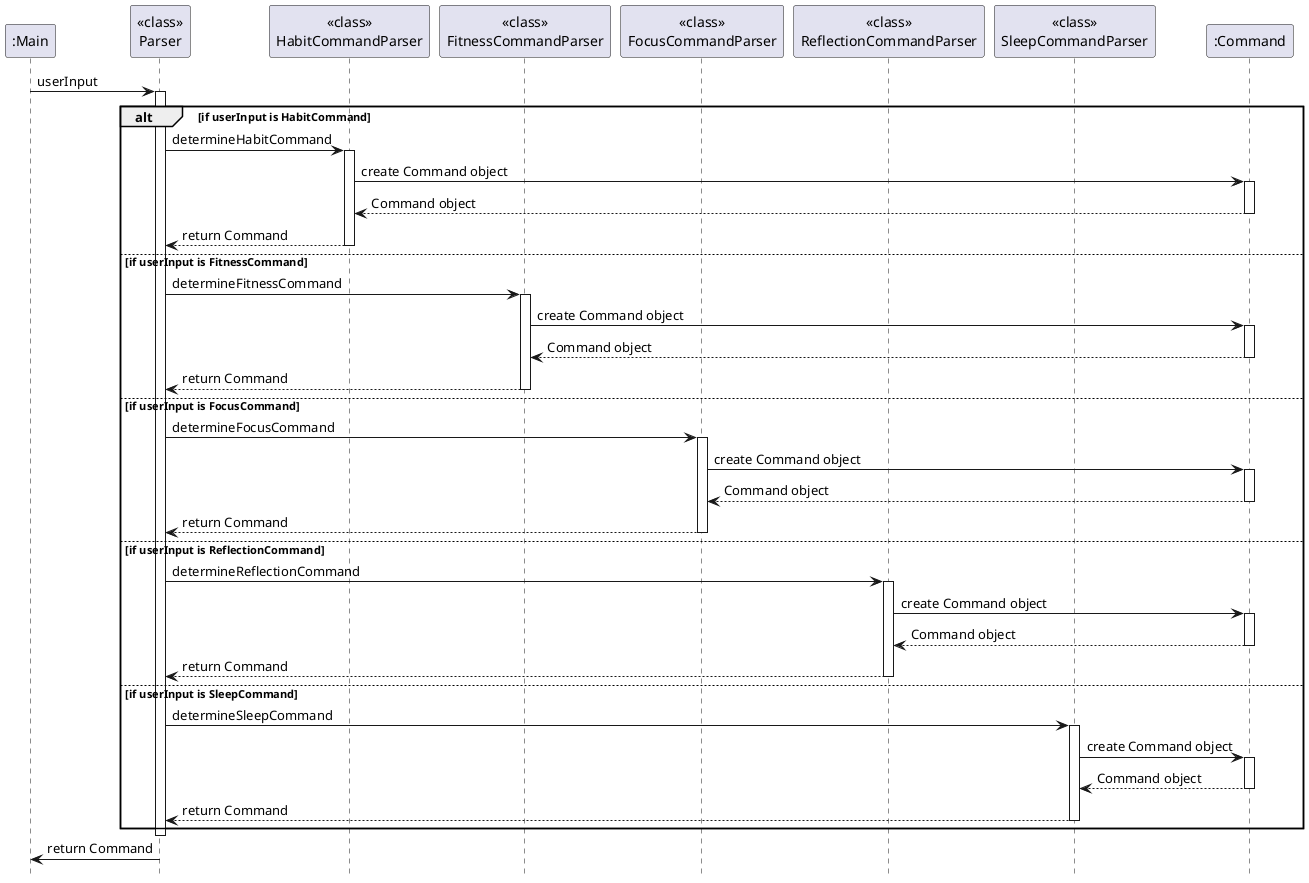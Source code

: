 @startuml

participant ":Main" as Main
participant "<<class>>\nParser" as Parser
participant "<<class>>\nHabitCommandParser" as HabitCommandParser
participant "<<class>>\nFitnessCommandParser" as FitnessCommandParser
participant "<<class>>\nFocusCommandParser" as FocusCommandParser
participant "<<class>>\nReflectionCommandParser" as ReflectionCommandParser
participant "<<class>>\nSleepCommandParser" as SleepCommandParser
participant ":Command" as Command

Main -> Parser: userInput

hide footbox

activate Parser

alt if userInput is HabitCommand
    Parser -> HabitCommandParser: determineHabitCommand
    activate HabitCommandParser
    HabitCommandParser -> Command: create Command object
    activate Command
    Command --> HabitCommandParser: Command object
    deactivate Command
    HabitCommandParser --> Parser: return Command
    deactivate HabitCommandParser
else if userInput is FitnessCommand
    Parser -> FitnessCommandParser: determineFitnessCommand
    activate FitnessCommandParser
    FitnessCommandParser -> Command: create Command object
    activate Command
    Command --> FitnessCommandParser: Command object
    deactivate Command
    FitnessCommandParser --> Parser: return Command
    deactivate FitnessCommandParser
else if userInput is FocusCommand
    Parser -> FocusCommandParser: determineFocusCommand
    activate FocusCommandParser
    FocusCommandParser -> Command: create Command object
    activate Command
    Command --> FocusCommandParser: Command object
    deactivate Command
    FocusCommandParser --> Parser: return Command
    deactivate FocusCommandParser
else if userInput is ReflectionCommand
    Parser -> ReflectionCommandParser: determineReflectionCommand
    activate ReflectionCommandParser
    ReflectionCommandParser -> Command: create Command object
    activate Command
    Command --> ReflectionCommandParser: Command object
    deactivate Command
    ReflectionCommandParser --> Parser: return Command
    deactivate ReflectionCommandParser
else if userInput is SleepCommand
    Parser -> SleepCommandParser: determineSleepCommand
    activate SleepCommandParser
    SleepCommandParser -> Command: create Command object
    activate Command
    Command --> SleepCommandParser: Command object
    deactivate Command
    SleepCommandParser --> Parser: return Command
    deactivate SleepCommandParser
end

deactivate Parser

Parser -> Main: return Command
deactivate Parser

@enduml
